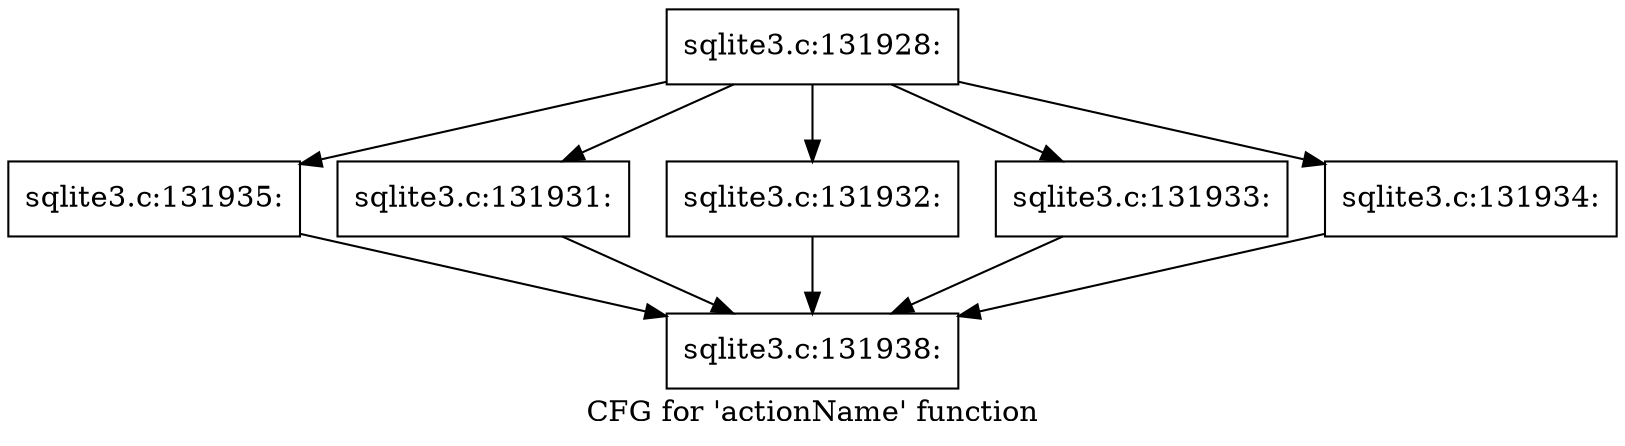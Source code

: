 digraph "CFG for 'actionName' function" {
	label="CFG for 'actionName' function";

	Node0x55c0fa234a90 [shape=record,label="{sqlite3.c:131928:}"];
	Node0x55c0fa234a90 -> Node0x55c0fa22e6b0;
	Node0x55c0fa234a90 -> Node0x55c0fa22e780;
	Node0x55c0fa234a90 -> Node0x55c0fa22ea40;
	Node0x55c0fa234a90 -> Node0x55c0fa235ac0;
	Node0x55c0fa234a90 -> Node0x55c0fa235e70;
	Node0x55c0fa22e780 [shape=record,label="{sqlite3.c:131931:}"];
	Node0x55c0fa22e780 -> Node0x55c0fa234c80;
	Node0x55c0fa22ea40 [shape=record,label="{sqlite3.c:131932:}"];
	Node0x55c0fa22ea40 -> Node0x55c0fa234c80;
	Node0x55c0fa235ac0 [shape=record,label="{sqlite3.c:131933:}"];
	Node0x55c0fa235ac0 -> Node0x55c0fa234c80;
	Node0x55c0fa235e70 [shape=record,label="{sqlite3.c:131934:}"];
	Node0x55c0fa235e70 -> Node0x55c0fa234c80;
	Node0x55c0fa22e6b0 [shape=record,label="{sqlite3.c:131935:}"];
	Node0x55c0fa22e6b0 -> Node0x55c0fa234c80;
	Node0x55c0fa234c80 [shape=record,label="{sqlite3.c:131938:}"];
}
